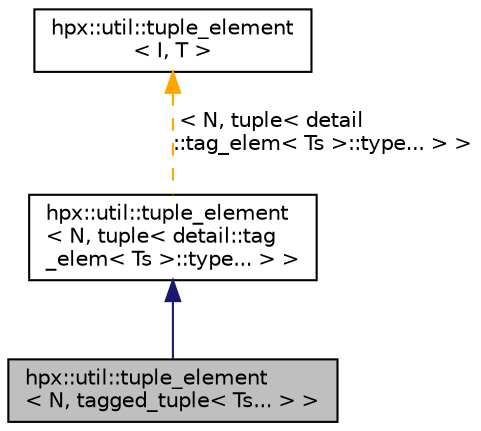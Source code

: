 digraph "hpx::util::tuple_element&lt; N, tagged_tuple&lt; Ts... &gt; &gt;"
{
  edge [fontname="Helvetica",fontsize="10",labelfontname="Helvetica",labelfontsize="10"];
  node [fontname="Helvetica",fontsize="10",shape=record];
  Node0 [label="hpx::util::tuple_element\l\< N, tagged_tuple\< Ts... \> \>",height=0.2,width=0.4,color="black", fillcolor="grey75", style="filled", fontcolor="black"];
  Node1 -> Node0 [dir="back",color="midnightblue",fontsize="10",style="solid",fontname="Helvetica"];
  Node1 [label="hpx::util::tuple_element\l\< N, tuple\< detail::tag\l_elem\< Ts \>::type... \> \>",height=0.2,width=0.4,color="black", fillcolor="white", style="filled",URL="$d7/daf/structhpx_1_1util_1_1tuple__element.html"];
  Node2 -> Node1 [dir="back",color="orange",fontsize="10",style="dashed",label=" \< N, tuple\< detail\l::tag_elem\< Ts \>::type... \> \>" ,fontname="Helvetica"];
  Node2 [label="hpx::util::tuple_element\l\< I, T \>",height=0.2,width=0.4,color="black", fillcolor="white", style="filled",URL="$d7/daf/structhpx_1_1util_1_1tuple__element.html"];
}
